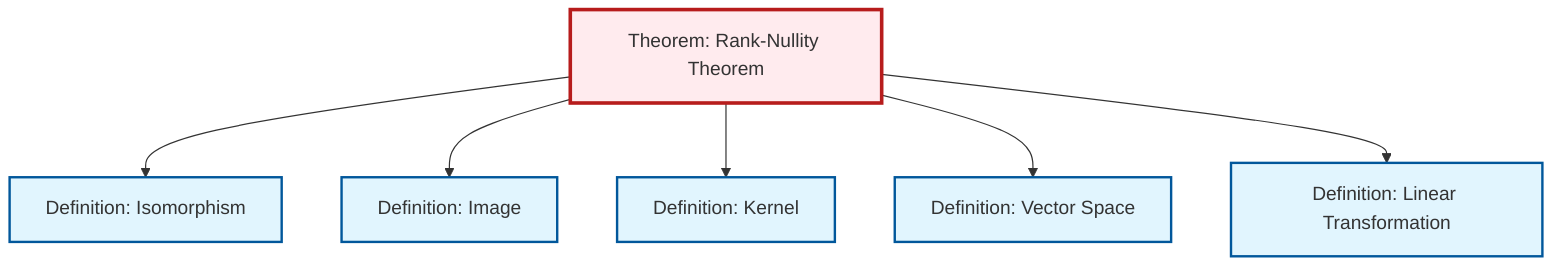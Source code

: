 graph TD
    classDef definition fill:#e1f5fe,stroke:#01579b,stroke-width:2px
    classDef theorem fill:#f3e5f5,stroke:#4a148c,stroke-width:2px
    classDef axiom fill:#fff3e0,stroke:#e65100,stroke-width:2px
    classDef example fill:#e8f5e9,stroke:#1b5e20,stroke-width:2px
    classDef current fill:#ffebee,stroke:#b71c1c,stroke-width:3px
    def-vector-space["Definition: Vector Space"]:::definition
    def-kernel["Definition: Kernel"]:::definition
    def-image["Definition: Image"]:::definition
    thm-rank-nullity["Theorem: Rank-Nullity Theorem"]:::theorem
    def-isomorphism["Definition: Isomorphism"]:::definition
    def-linear-transformation["Definition: Linear Transformation"]:::definition
    thm-rank-nullity --> def-isomorphism
    thm-rank-nullity --> def-image
    thm-rank-nullity --> def-kernel
    thm-rank-nullity --> def-vector-space
    thm-rank-nullity --> def-linear-transformation
    class thm-rank-nullity current